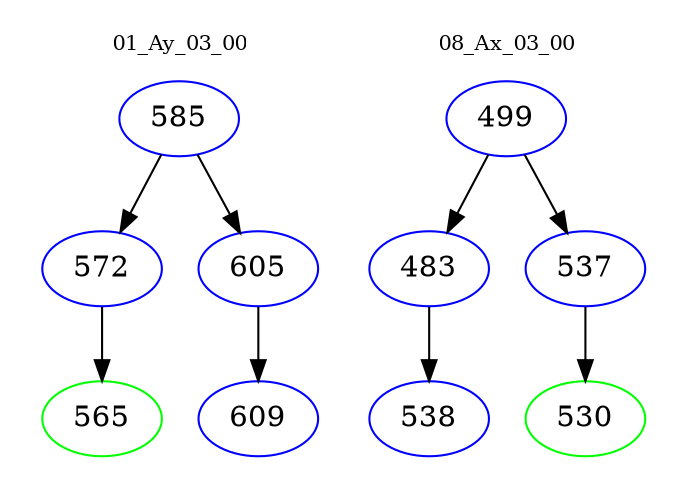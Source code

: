 digraph{
subgraph cluster_0 {
color = white
label = "01_Ay_03_00";
fontsize=10;
T0_585 [label="585", color="blue"]
T0_585 -> T0_572 [color="black"]
T0_572 [label="572", color="blue"]
T0_572 -> T0_565 [color="black"]
T0_565 [label="565", color="green"]
T0_585 -> T0_605 [color="black"]
T0_605 [label="605", color="blue"]
T0_605 -> T0_609 [color="black"]
T0_609 [label="609", color="blue"]
}
subgraph cluster_1 {
color = white
label = "08_Ax_03_00";
fontsize=10;
T1_499 [label="499", color="blue"]
T1_499 -> T1_483 [color="black"]
T1_483 [label="483", color="blue"]
T1_483 -> T1_538 [color="black"]
T1_538 [label="538", color="blue"]
T1_499 -> T1_537 [color="black"]
T1_537 [label="537", color="blue"]
T1_537 -> T1_530 [color="black"]
T1_530 [label="530", color="green"]
}
}
